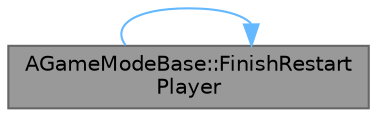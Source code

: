 digraph "AGameModeBase::FinishRestartPlayer"
{
 // INTERACTIVE_SVG=YES
 // LATEX_PDF_SIZE
  bgcolor="transparent";
  edge [fontname=Helvetica,fontsize=10,labelfontname=Helvetica,labelfontsize=10];
  node [fontname=Helvetica,fontsize=10,shape=box,height=0.2,width=0.4];
  rankdir="LR";
  Node1 [id="Node000001",label="AGameModeBase::FinishRestart\lPlayer",height=0.2,width=0.4,color="gray40", fillcolor="grey60", style="filled", fontcolor="black",tooltip="Handles second half of RestartPlayer."];
  Node1 -> Node1 [id="edge1_Node000001_Node000001",color="steelblue1",style="solid",tooltip=" "];
}
